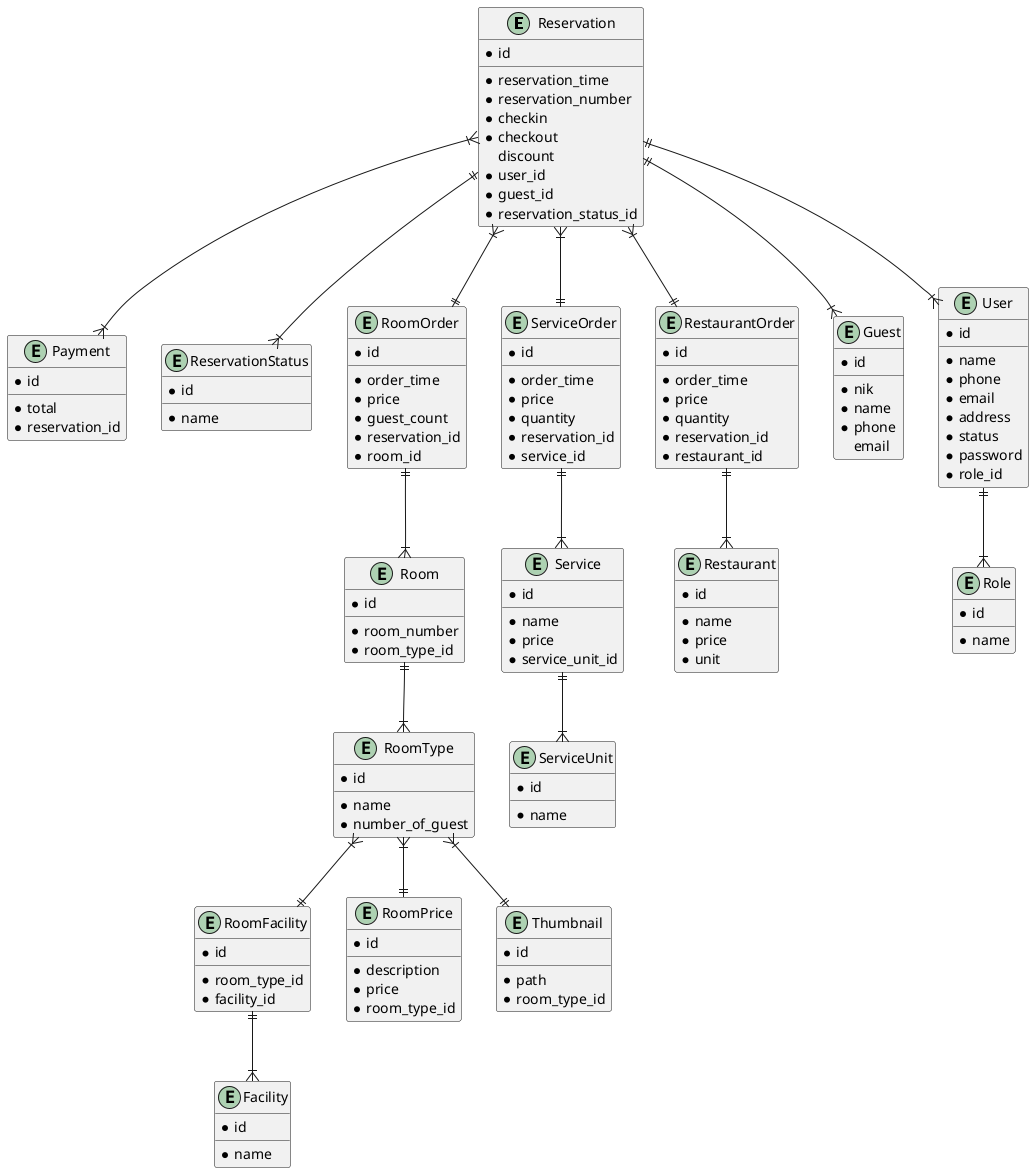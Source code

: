 @startuml SemuwainnDatabase
  entity Reservation {
    * id
    __
    * reservation_time
    * reservation_number
    * checkin
    * checkout
    discount
    * user_id
    * guest_id
    * reservation_status_id
  }

  entity Payment {
    * id
    __
    * total
    * reservation_id
  }

  entity ReservationStatus {
    * id
    __
    * name
  }

  entity RoomOrder {
    * id
    __
    * order_time
    * price
    * guest_count
    * reservation_id
    * room_id
  }

  entity ServiceOrder {
    * id
    __
    * order_time
    * price
    * quantity
    * reservation_id
    * service_id
  }

  entity Service {
    * id
    __
    * name
    * price
    * service_unit_id
  }

  entity ServiceUnit {
    * id
    __
    * name
  }

    entity RestaurantOrder {
    * id
    __
    * order_time
    * price
    * quantity
    * reservation_id
    * restaurant_id
  }

  entity Restaurant {
    * id
    __
    * name
    * price
    * unit
  }

  entity Guest {
    * id
    __
    * nik
    * name
    * phone
    email
  }

  entity User {
    * id
    __
    * name
    * phone
    * email
    * address
    * status
    * password
    * role_id
  }

  entity Role {
    * id
    __
    * name
  }

  entity RoomFacility {
    * id
    __
    * room_type_id
    * facility_id
  }

  entity Room {
    * id
    __
    * room_number
    * room_type_id
  }

  entity RoomType {
    * id
    __
    * name
    * number_of_guest
  }

  entity RoomPrice {
    * id
    __
    * description
    * price
    * room_type_id
  }

  entity Facility {
    * id
    __
    * name
  }

  entity Thumbnail {
    * id
    __
    * path
    * room_type_id
  }

  Reservation ||--|{ ReservationStatus
  Reservation }|--|| RestaurantOrder
  Reservation }|--|| ServiceOrder
  Reservation ||--|{ User
  Reservation ||--|{ Guest
  Reservation }|--|| RoomOrder
  Reservation }|--|{ Payment
  RoomOrder ||--|{ Room
  Room ||--|{ RoomType
  RoomType }|--|| RoomPrice
  RoomType }|--|| RoomFacility
  RoomType }|--|| Thumbnail
  RoomFacility ||--|{ Facility
  ServiceOrder ||--|{ Service
  Service ||--|{ ServiceUnit
  RestaurantOrder ||--|{ Restaurant
  User ||--|{ Role

@enduml
